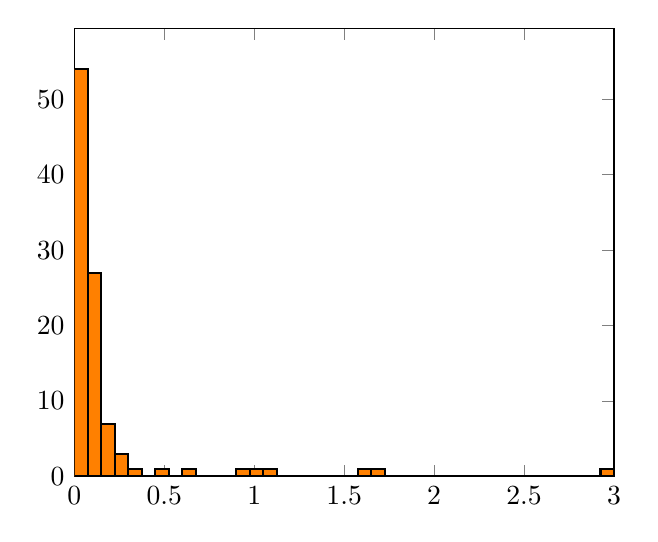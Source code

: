 \begin{tikzpicture}[]
\begin{axis}[xmin = {0.0}, xmax = {3.0}, ymin = {0.0}]\addplot+ [mark=none, no marks, black, thick, fill = orange, hist={density = {false}, cumulative = {false}, bins = {40}}] table [row sep=\\, y index = 0] {data\\
0.921 \\ 
0.103 \\ 
0.119 \\ 
0.098 \\ 
1.66 \\ 
0.114 \\ 
0.321 \\ 
0.106 \\ 
0.04 \\ 
0.1 \\ 
0.652 \\ 
0.041 \\ 
0.04 \\ 
0.111 \\ 
0.073 \\ 
0.047 \\ 
0.036 \\ 
0.021 \\ 
0.139 \\ 
0.069 \\ 
0.046 \\ 
0.017 \\ 
0.059 \\ 
0.13 \\ 
0.112 \\ 
0.262 \\ 
0.152 \\ 
0.045 \\ 
0.062 \\ 
0.115 \\ 
0.114 \\ 
0.101 \\ 
0.04 \\ 
0.058 \\ 
0.128 \\ 
0.062 \\ 
0.119 \\ 
0.038 \\ 
0.041 \\ 
0.08 \\ 
0.168 \\ 
0.039 \\ 
0.087 \\ 
0.264 \\ 
3.137 \\ 
0.186 \\ 
0.104 \\ 
0.038 \\ 
1.001 \\ 
0.171 \\ 
0.059 \\ 
0.098 \\ 
0.04 \\ 
0.074 \\ 
0.043 \\ 
0.274 \\ 
0.04 \\ 
0.151 \\ 
0.039 \\ 
0.178 \\ 
0.04 \\ 
0.063 \\ 
0.018 \\ 
0.021 \\ 
0.036 \\ 
0.027 \\ 
0.063 \\ 
0.051 \\ 
0.058 \\ 
0.018 \\ 
0.019 \\ 
0.068 \\ 
0.08 \\ 
0.129 \\ 
0.077 \\ 
0.018 \\ 
0.053 \\ 
0.524 \\ 
0.085 \\ 
0.024 \\ 
0.03 \\ 
0.057 \\ 
0.097 \\ 
0.024 \\ 
0.048 \\ 
0.074 \\ 
0.053 \\ 
1.596 \\ 
0.194 \\ 
0.107 \\ 
0.019 \\ 
0.033 \\ 
0.044 \\ 
0.048 \\ 
1.057 \\ 
0.127 \\ 
0.025 \\ 
0.046 \\ 
0.049 \\ 
0.097 \\ 
};
\end{axis}

\end{tikzpicture}
